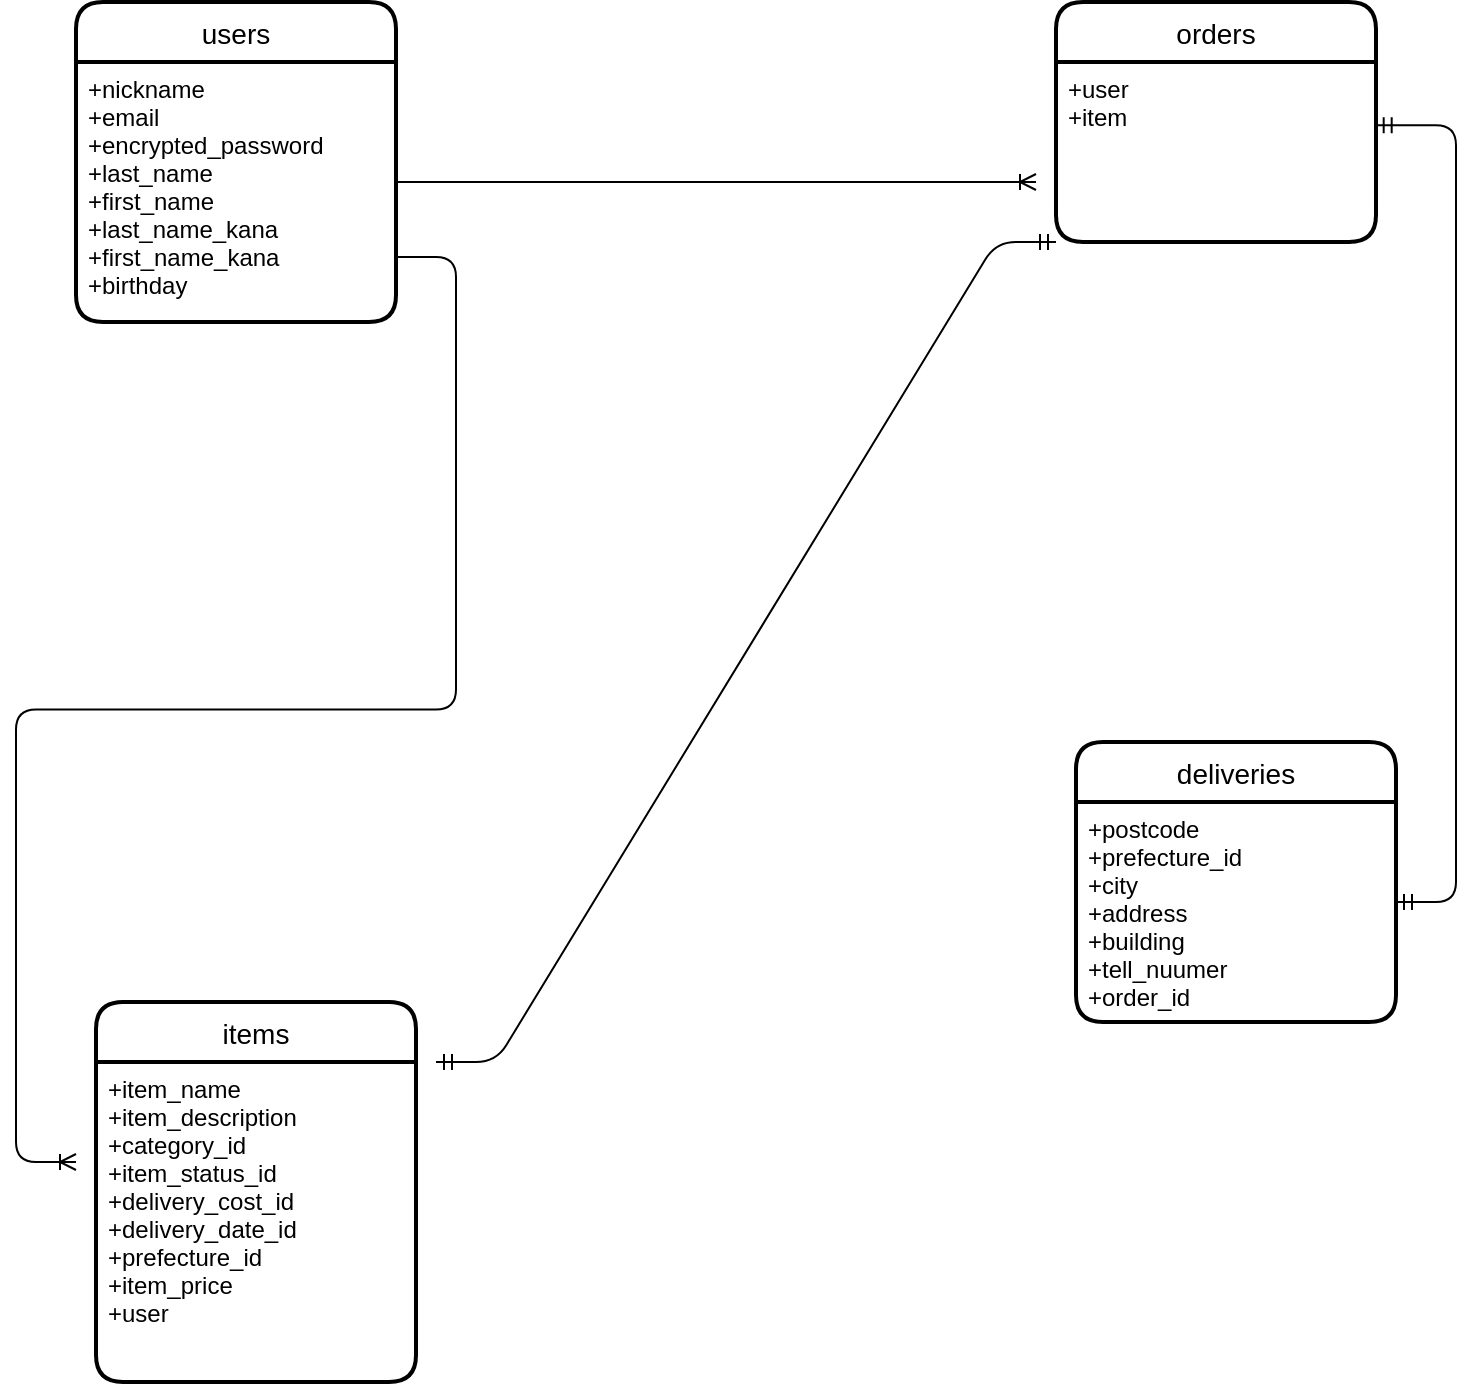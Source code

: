 <mxfile>
    <diagram id="Zmhbs3afk5sSv4Bqn0Yl" name="ページ1">
        <mxGraphModel dx="1257" dy="860" grid="1" gridSize="10" guides="1" tooltips="1" connect="1" arrows="1" fold="1" page="1" pageScale="1" pageWidth="827" pageHeight="1169" math="0" shadow="0">
            <root>
                <mxCell id="0"/>
                <mxCell id="1" parent="0"/>
                <mxCell id="74" value="users" style="swimlane;childLayout=stackLayout;horizontal=1;startSize=30;horizontalStack=0;rounded=1;fontSize=14;fontStyle=0;strokeWidth=2;resizeParent=0;resizeLast=1;shadow=0;dashed=0;align=center;" parent="1" vertex="1">
                    <mxGeometry x="90" y="110" width="160" height="160" as="geometry"/>
                </mxCell>
                <mxCell id="75" value="+nickname&#10;+email&#10;+encrypted_password&#10;+last_name&#10;+first_name&#10;+last_name_kana&#10;+first_name_kana&#10;+birthday&#10;&#10;" style="align=left;strokeColor=none;fillColor=none;spacingLeft=4;fontSize=12;verticalAlign=top;resizable=0;rotatable=0;part=1;" parent="74" vertex="1">
                    <mxGeometry y="30" width="160" height="130" as="geometry"/>
                </mxCell>
                <mxCell id="106" value="items" style="swimlane;childLayout=stackLayout;horizontal=1;startSize=30;horizontalStack=0;rounded=1;fontSize=14;fontStyle=0;strokeWidth=2;resizeParent=0;resizeLast=1;shadow=0;dashed=0;align=center;" parent="1" vertex="1">
                    <mxGeometry x="100" y="610" width="160" height="190" as="geometry"/>
                </mxCell>
                <mxCell id="107" value="+item_name&#10;+item_description&#10;+category_id&#10;+item_status_id&#10;+delivery_cost_id&#10;+delivery_date_id&#10;+prefecture_id&#10;+item_price&#10;+user" style="align=left;strokeColor=none;fillColor=none;spacingLeft=4;fontSize=12;verticalAlign=top;resizable=0;rotatable=0;part=1;" parent="106" vertex="1">
                    <mxGeometry y="30" width="160" height="160" as="geometry"/>
                </mxCell>
                <mxCell id="109" value="deliveries" style="swimlane;childLayout=stackLayout;horizontal=1;startSize=30;horizontalStack=0;rounded=1;fontSize=14;fontStyle=0;strokeWidth=2;resizeParent=0;resizeLast=1;shadow=0;dashed=0;align=center;" parent="1" vertex="1">
                    <mxGeometry x="590" y="480" width="160" height="140" as="geometry"/>
                </mxCell>
                <mxCell id="110" value="+postcode&#10;+prefecture_id&#10;+city&#10;+address&#10;+building&#10;+tell_nuumer&#10;+order_id" style="align=left;strokeColor=none;fillColor=none;spacingLeft=4;fontSize=12;verticalAlign=top;resizable=0;rotatable=0;part=1;" parent="109" vertex="1">
                    <mxGeometry y="30" width="160" height="110" as="geometry"/>
                </mxCell>
                <mxCell id="112" value="orders" style="swimlane;childLayout=stackLayout;horizontal=1;startSize=30;horizontalStack=0;rounded=1;fontSize=14;fontStyle=0;strokeWidth=2;resizeParent=0;resizeLast=1;shadow=0;dashed=0;align=center;" parent="1" vertex="1">
                    <mxGeometry x="580" y="110" width="160" height="120" as="geometry"/>
                </mxCell>
                <mxCell id="113" value="+user&#10;+item" style="align=left;strokeColor=none;fillColor=none;spacingLeft=4;fontSize=12;verticalAlign=top;resizable=0;rotatable=0;part=1;" parent="112" vertex="1">
                    <mxGeometry y="30" width="160" height="90" as="geometry"/>
                </mxCell>
                <mxCell id="115" value="" style="edgeStyle=entityRelationEdgeStyle;fontSize=12;html=1;endArrow=ERoneToMany;" parent="1" edge="1">
                    <mxGeometry width="100" height="100" relative="1" as="geometry">
                        <mxPoint x="250" y="200" as="sourcePoint"/>
                        <mxPoint x="570" y="200" as="targetPoint"/>
                    </mxGeometry>
                </mxCell>
                <mxCell id="118" value="" style="edgeStyle=entityRelationEdgeStyle;fontSize=12;html=1;endArrow=ERoneToMany;exitX=1;exitY=0.75;exitDx=0;exitDy=0;" parent="1" source="75" edge="1">
                    <mxGeometry width="100" height="100" relative="1" as="geometry">
                        <mxPoint x="60" y="160" as="sourcePoint"/>
                        <mxPoint x="90" y="690" as="targetPoint"/>
                    </mxGeometry>
                </mxCell>
                <mxCell id="119" value="" style="edgeStyle=entityRelationEdgeStyle;fontSize=12;html=1;endArrow=ERmandOne;startArrow=ERmandOne;entryX=0;entryY=1;entryDx=0;entryDy=0;" parent="1" target="113" edge="1">
                    <mxGeometry width="100" height="100" relative="1" as="geometry">
                        <mxPoint x="270" y="640" as="sourcePoint"/>
                        <mxPoint x="330" y="390" as="targetPoint"/>
                    </mxGeometry>
                </mxCell>
                <mxCell id="121" value="" style="edgeStyle=entityRelationEdgeStyle;fontSize=12;html=1;endArrow=ERmandOne;startArrow=ERmandOne;entryX=0.999;entryY=0.351;entryDx=0;entryDy=0;entryPerimeter=0;" parent="1" target="113" edge="1">
                    <mxGeometry width="100" height="100" relative="1" as="geometry">
                        <mxPoint x="750" y="560" as="sourcePoint"/>
                        <mxPoint x="706" y="400" as="targetPoint"/>
                    </mxGeometry>
                </mxCell>
            </root>
        </mxGraphModel>
    </diagram>
</mxfile>